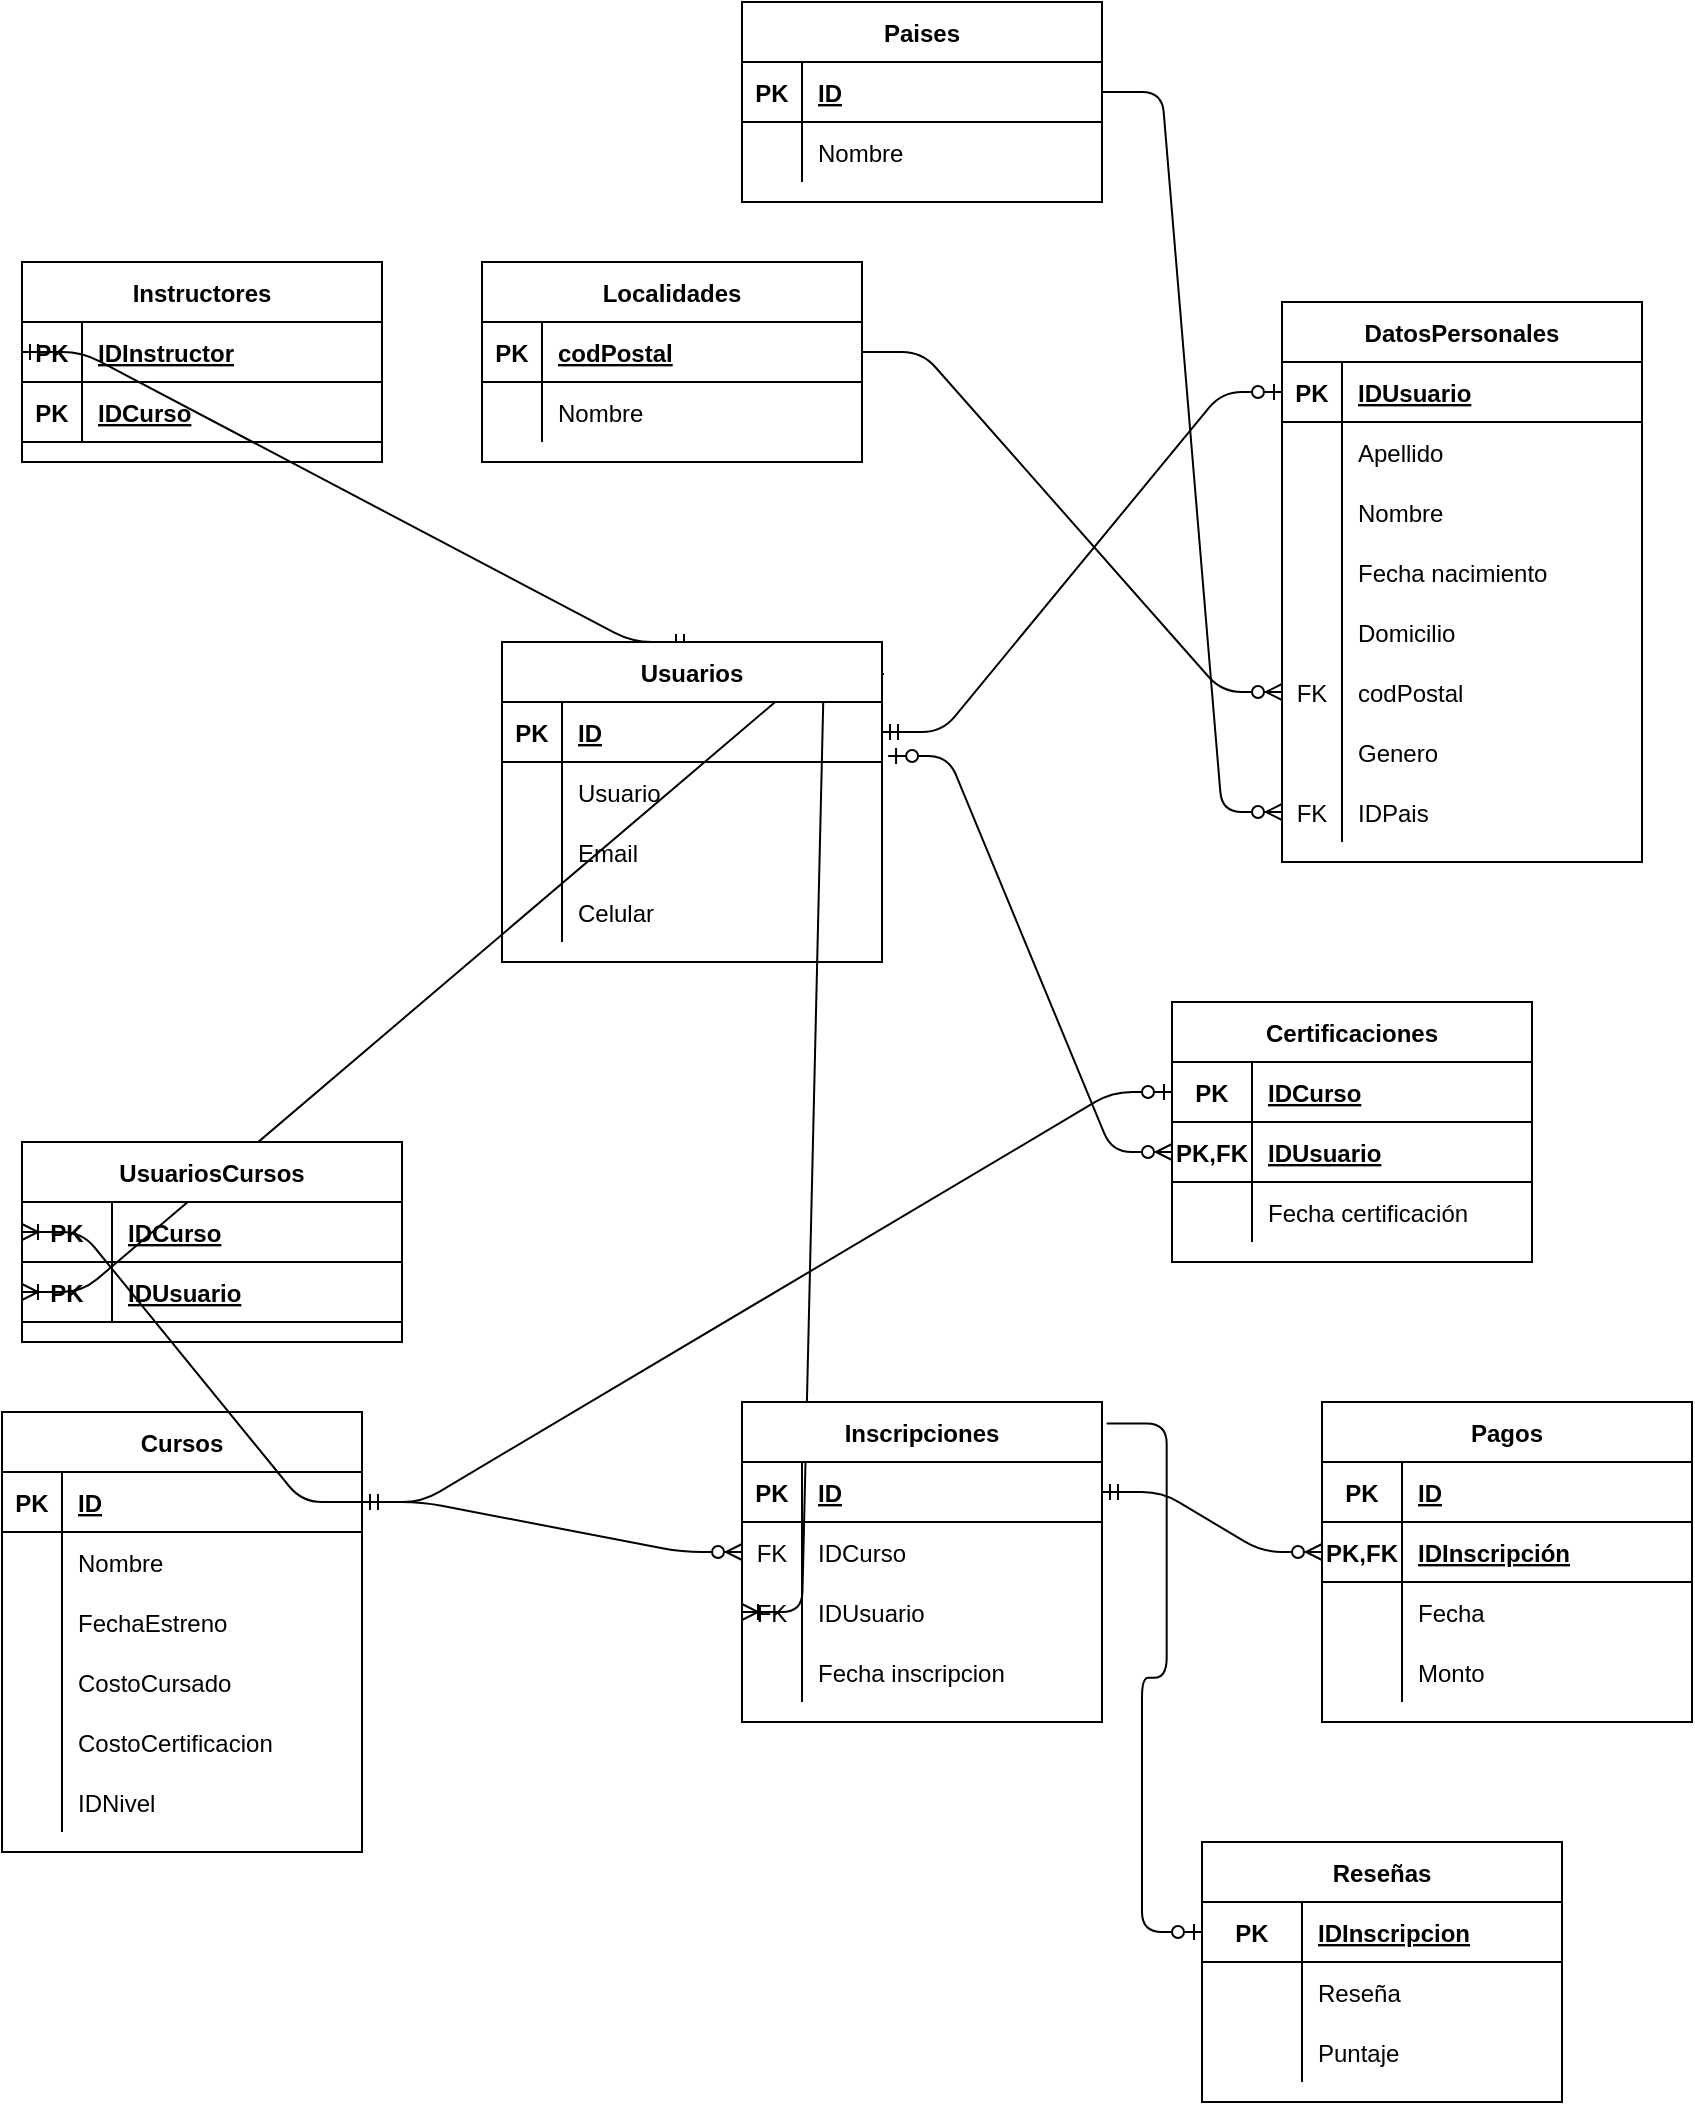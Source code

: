 <mxfile version="13.6.4" type="github">
  <diagram id="R2lEEEUBdFMjLlhIrx00" name="Page-1">
    <mxGraphModel dx="1651" dy="1513" grid="1" gridSize="10" guides="1" tooltips="1" connect="1" arrows="1" fold="1" page="1" pageScale="1" pageWidth="850" pageHeight="1100" math="0" shadow="0" extFonts="Permanent Marker^https://fonts.googleapis.com/css?family=Permanent+Marker">
      <root>
        <mxCell id="0" />
        <mxCell id="1" parent="0" />
        <mxCell id="ZibD2puZmEP8taTA1a4x-212" value="" style="edgeStyle=entityRelationEdgeStyle;fontSize=12;html=1;endArrow=ERzeroToOne;startArrow=ERmandOne;entryX=0;entryY=0.5;entryDx=0;entryDy=0;exitX=1;exitY=0.5;exitDx=0;exitDy=0;" parent="1" source="ZibD2puZmEP8taTA1a4x-2" target="ZibD2puZmEP8taTA1a4x-15" edge="1">
          <mxGeometry width="100" height="100" relative="1" as="geometry">
            <mxPoint x="260" y="140" as="sourcePoint" />
            <mxPoint x="360" y="40" as="targetPoint" />
          </mxGeometry>
        </mxCell>
        <mxCell id="ZibD2puZmEP8taTA1a4x-213" value="" style="edgeStyle=entityRelationEdgeStyle;fontSize=12;html=1;endArrow=ERoneToMany;startArrow=ERzeroToOne;entryX=0;entryY=0.5;entryDx=0;entryDy=0;exitX=1.005;exitY=0.1;exitDx=0;exitDy=0;exitPerimeter=0;" parent="1" source="ZibD2puZmEP8taTA1a4x-1" target="ZibD2puZmEP8taTA1a4x-157" edge="1">
          <mxGeometry width="100" height="100" relative="1" as="geometry">
            <mxPoint x="270" y="140" as="sourcePoint" />
            <mxPoint x="380" y="190" as="targetPoint" />
          </mxGeometry>
        </mxCell>
        <mxCell id="ZibD2puZmEP8taTA1a4x-214" value="" style="edgeStyle=entityRelationEdgeStyle;fontSize=12;html=1;endArrow=ERzeroToMany;startArrow=ERmandOne;entryX=0;entryY=0.5;entryDx=0;entryDy=0;exitX=1;exitY=0.5;exitDx=0;exitDy=0;" parent="1" source="ZibD2puZmEP8taTA1a4x-40" target="ZibD2puZmEP8taTA1a4x-53" edge="1">
          <mxGeometry width="100" height="100" relative="1" as="geometry">
            <mxPoint x="390" y="400" as="sourcePoint" />
            <mxPoint x="290" y="500" as="targetPoint" />
          </mxGeometry>
        </mxCell>
        <mxCell id="ZibD2puZmEP8taTA1a4x-276" value="" style="edgeStyle=entityRelationEdgeStyle;fontSize=12;html=1;endArrow=ERzeroToMany;startArrow=ERmandOne;exitX=1;exitY=0.5;exitDx=0;exitDy=0;entryX=0;entryY=0.5;entryDx=0;entryDy=0;" parent="1" source="ZibD2puZmEP8taTA1a4x-216" target="ZibD2puZmEP8taTA1a4x-154" edge="1">
          <mxGeometry width="100" height="100" relative="1" as="geometry">
            <mxPoint x="120" y="450" as="sourcePoint" />
            <mxPoint x="220" y="350" as="targetPoint" />
          </mxGeometry>
        </mxCell>
        <mxCell id="ZibD2puZmEP8taTA1a4x-313" value="" style="edgeStyle=entityRelationEdgeStyle;fontSize=12;html=1;endArrow=ERzeroToOne;endFill=1;exitX=1;exitY=0.5;exitDx=0;exitDy=0;entryX=0;entryY=0.5;entryDx=0;entryDy=0;" parent="1" source="ZibD2puZmEP8taTA1a4x-216" target="ZibD2puZmEP8taTA1a4x-120" edge="1">
          <mxGeometry width="100" height="100" relative="1" as="geometry">
            <mxPoint x="580" y="420" as="sourcePoint" />
            <mxPoint x="600" y="500" as="targetPoint" />
          </mxGeometry>
        </mxCell>
        <mxCell id="ZibD2puZmEP8taTA1a4x-314" value="" style="edgeStyle=entityRelationEdgeStyle;fontSize=12;html=1;endArrow=ERmandOne;startArrow=ERmandOne;entryX=0;entryY=0.5;entryDx=0;entryDy=0;exitX=0.5;exitY=0;exitDx=0;exitDy=0;" parent="1" source="ZibD2puZmEP8taTA1a4x-1" target="ZibD2puZmEP8taTA1a4x-113" edge="1">
          <mxGeometry width="100" height="100" relative="1" as="geometry">
            <mxPoint x="-100" y="40" as="sourcePoint" />
            <mxPoint y="-60" as="targetPoint" />
          </mxGeometry>
        </mxCell>
        <mxCell id="ZibD2puZmEP8taTA1a4x-321" value="" style="edgeStyle=entityRelationEdgeStyle;fontSize=12;html=1;endArrow=ERzeroToMany;startArrow=ERzeroToOne;exitX=1.016;exitY=0.9;exitDx=0;exitDy=0;exitPerimeter=0;entryX=0;entryY=0.5;entryDx=0;entryDy=0;" parent="1" source="ZibD2puZmEP8taTA1a4x-2" target="va7aULP8_egCCkeSRUMB-1" edge="1">
          <mxGeometry width="100" height="100" relative="1" as="geometry">
            <mxPoint x="460" y="420" as="sourcePoint" />
            <mxPoint x="610" y="440" as="targetPoint" />
          </mxGeometry>
        </mxCell>
        <mxCell id="ZibD2puZmEP8taTA1a4x-215" value="Cursos" style="shape=table;startSize=30;container=1;collapsible=1;childLayout=tableLayout;fixedRows=1;rowLines=0;fontStyle=1;align=center;resizeLast=1;" parent="1" vertex="1">
          <mxGeometry x="-160" y="235" width="180" height="220" as="geometry" />
        </mxCell>
        <mxCell id="ZibD2puZmEP8taTA1a4x-216" value="" style="shape=partialRectangle;collapsible=0;dropTarget=0;pointerEvents=0;fillColor=none;top=0;left=0;bottom=1;right=0;points=[[0,0.5],[1,0.5]];portConstraint=eastwest;" parent="ZibD2puZmEP8taTA1a4x-215" vertex="1">
          <mxGeometry y="30" width="180" height="30" as="geometry" />
        </mxCell>
        <mxCell id="ZibD2puZmEP8taTA1a4x-217" value="PK" style="shape=partialRectangle;connectable=0;fillColor=none;top=0;left=0;bottom=0;right=0;fontStyle=1;overflow=hidden;" parent="ZibD2puZmEP8taTA1a4x-216" vertex="1">
          <mxGeometry width="30" height="30" as="geometry" />
        </mxCell>
        <mxCell id="ZibD2puZmEP8taTA1a4x-218" value="ID" style="shape=partialRectangle;connectable=0;fillColor=none;top=0;left=0;bottom=0;right=0;align=left;spacingLeft=6;fontStyle=5;overflow=hidden;" parent="ZibD2puZmEP8taTA1a4x-216" vertex="1">
          <mxGeometry x="30" width="150" height="30" as="geometry" />
        </mxCell>
        <mxCell id="ZibD2puZmEP8taTA1a4x-219" value="" style="shape=partialRectangle;collapsible=0;dropTarget=0;pointerEvents=0;fillColor=none;top=0;left=0;bottom=0;right=0;points=[[0,0.5],[1,0.5]];portConstraint=eastwest;" parent="ZibD2puZmEP8taTA1a4x-215" vertex="1">
          <mxGeometry y="60" width="180" height="30" as="geometry" />
        </mxCell>
        <mxCell id="ZibD2puZmEP8taTA1a4x-220" value="" style="shape=partialRectangle;connectable=0;fillColor=none;top=0;left=0;bottom=0;right=0;editable=1;overflow=hidden;" parent="ZibD2puZmEP8taTA1a4x-219" vertex="1">
          <mxGeometry width="30" height="30" as="geometry" />
        </mxCell>
        <mxCell id="ZibD2puZmEP8taTA1a4x-221" value="Nombre" style="shape=partialRectangle;connectable=0;fillColor=none;top=0;left=0;bottom=0;right=0;align=left;spacingLeft=6;overflow=hidden;" parent="ZibD2puZmEP8taTA1a4x-219" vertex="1">
          <mxGeometry x="30" width="150" height="30" as="geometry" />
        </mxCell>
        <mxCell id="ZibD2puZmEP8taTA1a4x-222" value="" style="shape=partialRectangle;collapsible=0;dropTarget=0;pointerEvents=0;fillColor=none;top=0;left=0;bottom=0;right=0;points=[[0,0.5],[1,0.5]];portConstraint=eastwest;" parent="ZibD2puZmEP8taTA1a4x-215" vertex="1">
          <mxGeometry y="90" width="180" height="30" as="geometry" />
        </mxCell>
        <mxCell id="ZibD2puZmEP8taTA1a4x-223" value="" style="shape=partialRectangle;connectable=0;fillColor=none;top=0;left=0;bottom=0;right=0;editable=1;overflow=hidden;" parent="ZibD2puZmEP8taTA1a4x-222" vertex="1">
          <mxGeometry width="30" height="30" as="geometry" />
        </mxCell>
        <mxCell id="ZibD2puZmEP8taTA1a4x-224" value="FechaEstreno" style="shape=partialRectangle;connectable=0;fillColor=none;top=0;left=0;bottom=0;right=0;align=left;spacingLeft=6;overflow=hidden;" parent="ZibD2puZmEP8taTA1a4x-222" vertex="1">
          <mxGeometry x="30" width="150" height="30" as="geometry" />
        </mxCell>
        <mxCell id="ZibD2puZmEP8taTA1a4x-225" value="" style="shape=partialRectangle;collapsible=0;dropTarget=0;pointerEvents=0;fillColor=none;top=0;left=0;bottom=0;right=0;points=[[0,0.5],[1,0.5]];portConstraint=eastwest;" parent="ZibD2puZmEP8taTA1a4x-215" vertex="1">
          <mxGeometry y="120" width="180" height="30" as="geometry" />
        </mxCell>
        <mxCell id="ZibD2puZmEP8taTA1a4x-226" value="" style="shape=partialRectangle;connectable=0;fillColor=none;top=0;left=0;bottom=0;right=0;editable=1;overflow=hidden;" parent="ZibD2puZmEP8taTA1a4x-225" vertex="1">
          <mxGeometry width="30" height="30" as="geometry" />
        </mxCell>
        <mxCell id="ZibD2puZmEP8taTA1a4x-227" value="CostoCursado" style="shape=partialRectangle;connectable=0;fillColor=none;top=0;left=0;bottom=0;right=0;align=left;spacingLeft=6;overflow=hidden;" parent="ZibD2puZmEP8taTA1a4x-225" vertex="1">
          <mxGeometry x="30" width="150" height="30" as="geometry" />
        </mxCell>
        <mxCell id="ZibD2puZmEP8taTA1a4x-267" value="" style="shape=partialRectangle;collapsible=0;dropTarget=0;pointerEvents=0;fillColor=none;top=0;left=0;bottom=0;right=0;points=[[0,0.5],[1,0.5]];portConstraint=eastwest;" parent="ZibD2puZmEP8taTA1a4x-215" vertex="1">
          <mxGeometry y="150" width="180" height="30" as="geometry" />
        </mxCell>
        <mxCell id="ZibD2puZmEP8taTA1a4x-268" value="" style="shape=partialRectangle;connectable=0;fillColor=none;top=0;left=0;bottom=0;right=0;editable=1;overflow=hidden;" parent="ZibD2puZmEP8taTA1a4x-267" vertex="1">
          <mxGeometry width="30" height="30" as="geometry" />
        </mxCell>
        <mxCell id="ZibD2puZmEP8taTA1a4x-269" value="CostoCertificacion" style="shape=partialRectangle;connectable=0;fillColor=none;top=0;left=0;bottom=0;right=0;align=left;spacingLeft=6;overflow=hidden;" parent="ZibD2puZmEP8taTA1a4x-267" vertex="1">
          <mxGeometry x="30" width="150" height="30" as="geometry" />
        </mxCell>
        <mxCell id="ZibD2puZmEP8taTA1a4x-270" value="" style="shape=partialRectangle;collapsible=0;dropTarget=0;pointerEvents=0;fillColor=none;top=0;left=0;bottom=0;right=0;points=[[0,0.5],[1,0.5]];portConstraint=eastwest;" parent="ZibD2puZmEP8taTA1a4x-215" vertex="1">
          <mxGeometry y="180" width="180" height="30" as="geometry" />
        </mxCell>
        <mxCell id="ZibD2puZmEP8taTA1a4x-271" value="" style="shape=partialRectangle;connectable=0;fillColor=none;top=0;left=0;bottom=0;right=0;editable=1;overflow=hidden;" parent="ZibD2puZmEP8taTA1a4x-270" vertex="1">
          <mxGeometry width="30" height="30" as="geometry" />
        </mxCell>
        <mxCell id="ZibD2puZmEP8taTA1a4x-272" value="IDNivel" style="shape=partialRectangle;connectable=0;fillColor=none;top=0;left=0;bottom=0;right=0;align=left;spacingLeft=6;overflow=hidden;" parent="ZibD2puZmEP8taTA1a4x-270" vertex="1">
          <mxGeometry x="30" width="150" height="30" as="geometry" />
        </mxCell>
        <mxCell id="ZibD2puZmEP8taTA1a4x-306" value="" style="edgeStyle=entityRelationEdgeStyle;fontSize=12;html=1;endArrow=ERzeroToOne;endFill=1;entryX=0;entryY=0.5;entryDx=0;entryDy=0;exitX=1.013;exitY=0.067;exitDx=0;exitDy=0;exitPerimeter=0;" parent="1" source="ZibD2puZmEP8taTA1a4x-39" target="ZibD2puZmEP8taTA1a4x-166" edge="1">
          <mxGeometry width="100" height="100" relative="1" as="geometry">
            <mxPoint x="520" y="430" as="sourcePoint" />
            <mxPoint x="620" y="330" as="targetPoint" />
          </mxGeometry>
        </mxCell>
        <mxCell id="ZibD2puZmEP8taTA1a4x-309" value="" style="edgeStyle=entityRelationEdgeStyle;fontSize=12;html=1;endArrow=ERzeroToMany;endFill=1;entryX=0;entryY=0.5;entryDx=0;entryDy=0;exitX=1;exitY=0.5;exitDx=0;exitDy=0;" parent="1" source="ZibD2puZmEP8taTA1a4x-97" target="ZibD2puZmEP8taTA1a4x-151" edge="1">
          <mxGeometry width="100" height="100" relative="1" as="geometry">
            <mxPoint x="530" y="190" as="sourcePoint" />
            <mxPoint x="430" y="290" as="targetPoint" />
          </mxGeometry>
        </mxCell>
        <mxCell id="ZibD2puZmEP8taTA1a4x-311" value="" style="edgeStyle=entityRelationEdgeStyle;fontSize=12;html=1;endArrow=ERzeroToMany;endFill=1;entryX=0;entryY=0.5;entryDx=0;entryDy=0;exitX=1;exitY=0.5;exitDx=0;exitDy=0;" parent="1" source="ZibD2puZmEP8taTA1a4x-136" target="ZibD2puZmEP8taTA1a4x-148" edge="1">
          <mxGeometry width="100" height="100" relative="1" as="geometry">
            <mxPoint x="780" y="-150" as="sourcePoint" />
            <mxPoint x="540" y="185" as="targetPoint" />
          </mxGeometry>
        </mxCell>
        <mxCell id="va7aULP8_egCCkeSRUMB-6" value="" style="edgeStyle=entityRelationEdgeStyle;fontSize=12;html=1;endArrow=ERoneToMany;entryX=0;entryY=0.5;entryDx=0;entryDy=0;exitX=1;exitY=0.063;exitDx=0;exitDy=0;exitPerimeter=0;" edge="1" parent="1" source="ZibD2puZmEP8taTA1a4x-1" target="ZibD2puZmEP8taTA1a4x-205">
          <mxGeometry width="100" height="100" relative="1" as="geometry">
            <mxPoint x="140" y="240" as="sourcePoint" />
            <mxPoint x="140" y="220" as="targetPoint" />
          </mxGeometry>
        </mxCell>
        <mxCell id="ZibD2puZmEP8taTA1a4x-192" value="UsuariosCursos" style="shape=table;startSize=30;container=1;collapsible=1;childLayout=tableLayout;fixedRows=1;rowLines=0;fontStyle=1;align=center;resizeLast=1;" parent="1" vertex="1">
          <mxGeometry x="-150" y="100" width="190" height="100" as="geometry" />
        </mxCell>
        <mxCell id="ZibD2puZmEP8taTA1a4x-193" value="" style="shape=partialRectangle;collapsible=0;dropTarget=0;pointerEvents=0;fillColor=none;top=0;left=0;bottom=1;right=0;points=[[0,0.5],[1,0.5]];portConstraint=eastwest;" parent="ZibD2puZmEP8taTA1a4x-192" vertex="1">
          <mxGeometry y="30" width="190" height="30" as="geometry" />
        </mxCell>
        <mxCell id="ZibD2puZmEP8taTA1a4x-194" value="PK" style="shape=partialRectangle;connectable=0;fillColor=none;top=0;left=0;bottom=0;right=0;fontStyle=1;overflow=hidden;" parent="ZibD2puZmEP8taTA1a4x-193" vertex="1">
          <mxGeometry width="45" height="30" as="geometry" />
        </mxCell>
        <mxCell id="ZibD2puZmEP8taTA1a4x-195" value="IDCurso" style="shape=partialRectangle;connectable=0;fillColor=none;top=0;left=0;bottom=0;right=0;align=left;spacingLeft=6;fontStyle=5;overflow=hidden;" parent="ZibD2puZmEP8taTA1a4x-193" vertex="1">
          <mxGeometry x="45" width="145" height="30" as="geometry" />
        </mxCell>
        <mxCell id="ZibD2puZmEP8taTA1a4x-205" value="" style="shape=partialRectangle;collapsible=0;dropTarget=0;pointerEvents=0;fillColor=none;top=0;left=0;bottom=1;right=0;points=[[0,0.5],[1,0.5]];portConstraint=eastwest;" parent="ZibD2puZmEP8taTA1a4x-192" vertex="1">
          <mxGeometry y="60" width="190" height="30" as="geometry" />
        </mxCell>
        <mxCell id="ZibD2puZmEP8taTA1a4x-206" value="PK" style="shape=partialRectangle;connectable=0;fillColor=none;top=0;left=0;bottom=0;right=0;fontStyle=1;overflow=hidden;" parent="ZibD2puZmEP8taTA1a4x-205" vertex="1">
          <mxGeometry width="45" height="30" as="geometry" />
        </mxCell>
        <mxCell id="ZibD2puZmEP8taTA1a4x-207" value="IDUsuario" style="shape=partialRectangle;connectable=0;fillColor=none;top=0;left=0;bottom=0;right=0;align=left;spacingLeft=6;fontStyle=5;overflow=hidden;" parent="ZibD2puZmEP8taTA1a4x-205" vertex="1">
          <mxGeometry x="45" width="145" height="30" as="geometry" />
        </mxCell>
        <mxCell id="ZibD2puZmEP8taTA1a4x-1" value="Usuarios" style="shape=table;startSize=30;container=1;collapsible=1;childLayout=tableLayout;fixedRows=1;rowLines=0;fontStyle=1;align=center;resizeLast=1;" parent="1" vertex="1">
          <mxGeometry x="90" y="-150" width="190" height="160" as="geometry" />
        </mxCell>
        <mxCell id="ZibD2puZmEP8taTA1a4x-2" value="" style="shape=partialRectangle;collapsible=0;dropTarget=0;pointerEvents=0;fillColor=none;top=0;left=0;bottom=1;right=0;points=[[0,0.5],[1,0.5]];portConstraint=eastwest;" parent="ZibD2puZmEP8taTA1a4x-1" vertex="1">
          <mxGeometry y="30" width="190" height="30" as="geometry" />
        </mxCell>
        <mxCell id="ZibD2puZmEP8taTA1a4x-3" value="PK" style="shape=partialRectangle;connectable=0;fillColor=none;top=0;left=0;bottom=0;right=0;fontStyle=1;overflow=hidden;" parent="ZibD2puZmEP8taTA1a4x-2" vertex="1">
          <mxGeometry width="30" height="30" as="geometry" />
        </mxCell>
        <mxCell id="ZibD2puZmEP8taTA1a4x-4" value="ID" style="shape=partialRectangle;connectable=0;fillColor=none;top=0;left=0;bottom=0;right=0;align=left;spacingLeft=6;fontStyle=5;overflow=hidden;" parent="ZibD2puZmEP8taTA1a4x-2" vertex="1">
          <mxGeometry x="30" width="160" height="30" as="geometry" />
        </mxCell>
        <mxCell id="ZibD2puZmEP8taTA1a4x-27" value="" style="shape=partialRectangle;collapsible=0;dropTarget=0;pointerEvents=0;fillColor=none;top=0;left=0;bottom=0;right=0;points=[[0,0.5],[1,0.5]];portConstraint=eastwest;" parent="ZibD2puZmEP8taTA1a4x-1" vertex="1">
          <mxGeometry y="60" width="190" height="30" as="geometry" />
        </mxCell>
        <mxCell id="ZibD2puZmEP8taTA1a4x-28" value="" style="shape=partialRectangle;connectable=0;fillColor=none;top=0;left=0;bottom=0;right=0;editable=1;overflow=hidden;" parent="ZibD2puZmEP8taTA1a4x-27" vertex="1">
          <mxGeometry width="30" height="30" as="geometry" />
        </mxCell>
        <mxCell id="ZibD2puZmEP8taTA1a4x-29" value="Usuario" style="shape=partialRectangle;connectable=0;fillColor=none;top=0;left=0;bottom=0;right=0;align=left;spacingLeft=6;overflow=hidden;" parent="ZibD2puZmEP8taTA1a4x-27" vertex="1">
          <mxGeometry x="30" width="160" height="30" as="geometry" />
        </mxCell>
        <mxCell id="ZibD2puZmEP8taTA1a4x-30" value="" style="shape=partialRectangle;collapsible=0;dropTarget=0;pointerEvents=0;fillColor=none;top=0;left=0;bottom=0;right=0;points=[[0,0.5],[1,0.5]];portConstraint=eastwest;" parent="ZibD2puZmEP8taTA1a4x-1" vertex="1">
          <mxGeometry y="90" width="190" height="30" as="geometry" />
        </mxCell>
        <mxCell id="ZibD2puZmEP8taTA1a4x-31" value="" style="shape=partialRectangle;connectable=0;fillColor=none;top=0;left=0;bottom=0;right=0;editable=1;overflow=hidden;" parent="ZibD2puZmEP8taTA1a4x-30" vertex="1">
          <mxGeometry width="30" height="30" as="geometry" />
        </mxCell>
        <mxCell id="ZibD2puZmEP8taTA1a4x-32" value="Email" style="shape=partialRectangle;connectable=0;fillColor=none;top=0;left=0;bottom=0;right=0;align=left;spacingLeft=6;overflow=hidden;" parent="ZibD2puZmEP8taTA1a4x-30" vertex="1">
          <mxGeometry x="30" width="160" height="30" as="geometry" />
        </mxCell>
        <mxCell id="ZibD2puZmEP8taTA1a4x-36" value="" style="shape=partialRectangle;collapsible=0;dropTarget=0;pointerEvents=0;fillColor=none;top=0;left=0;bottom=0;right=0;points=[[0,0.5],[1,0.5]];portConstraint=eastwest;" parent="ZibD2puZmEP8taTA1a4x-1" vertex="1">
          <mxGeometry y="120" width="190" height="30" as="geometry" />
        </mxCell>
        <mxCell id="ZibD2puZmEP8taTA1a4x-37" value="" style="shape=partialRectangle;connectable=0;fillColor=none;top=0;left=0;bottom=0;right=0;editable=1;overflow=hidden;" parent="ZibD2puZmEP8taTA1a4x-36" vertex="1">
          <mxGeometry width="30" height="30" as="geometry" />
        </mxCell>
        <mxCell id="ZibD2puZmEP8taTA1a4x-38" value="Celular" style="shape=partialRectangle;connectable=0;fillColor=none;top=0;left=0;bottom=0;right=0;align=left;spacingLeft=6;overflow=hidden;" parent="ZibD2puZmEP8taTA1a4x-36" vertex="1">
          <mxGeometry x="30" width="160" height="30" as="geometry" />
        </mxCell>
        <mxCell id="ZibD2puZmEP8taTA1a4x-96" value="Paises" style="shape=table;startSize=30;container=1;collapsible=1;childLayout=tableLayout;fixedRows=1;rowLines=0;fontStyle=1;align=center;resizeLast=1;" parent="1" vertex="1">
          <mxGeometry x="210" y="-470" width="180" height="100" as="geometry" />
        </mxCell>
        <mxCell id="ZibD2puZmEP8taTA1a4x-97" value="" style="shape=partialRectangle;collapsible=0;dropTarget=0;pointerEvents=0;fillColor=none;top=0;left=0;bottom=1;right=0;points=[[0,0.5],[1,0.5]];portConstraint=eastwest;" parent="ZibD2puZmEP8taTA1a4x-96" vertex="1">
          <mxGeometry y="30" width="180" height="30" as="geometry" />
        </mxCell>
        <mxCell id="ZibD2puZmEP8taTA1a4x-98" value="PK" style="shape=partialRectangle;connectable=0;fillColor=none;top=0;left=0;bottom=0;right=0;fontStyle=1;overflow=hidden;" parent="ZibD2puZmEP8taTA1a4x-97" vertex="1">
          <mxGeometry width="30" height="30" as="geometry" />
        </mxCell>
        <mxCell id="ZibD2puZmEP8taTA1a4x-99" value="ID" style="shape=partialRectangle;connectable=0;fillColor=none;top=0;left=0;bottom=0;right=0;align=left;spacingLeft=6;fontStyle=5;overflow=hidden;" parent="ZibD2puZmEP8taTA1a4x-97" vertex="1">
          <mxGeometry x="30" width="150" height="30" as="geometry" />
        </mxCell>
        <mxCell id="ZibD2puZmEP8taTA1a4x-100" value="" style="shape=partialRectangle;collapsible=0;dropTarget=0;pointerEvents=0;fillColor=none;top=0;left=0;bottom=0;right=0;points=[[0,0.5],[1,0.5]];portConstraint=eastwest;" parent="ZibD2puZmEP8taTA1a4x-96" vertex="1">
          <mxGeometry y="60" width="180" height="30" as="geometry" />
        </mxCell>
        <mxCell id="ZibD2puZmEP8taTA1a4x-101" value="" style="shape=partialRectangle;connectable=0;fillColor=none;top=0;left=0;bottom=0;right=0;editable=1;overflow=hidden;" parent="ZibD2puZmEP8taTA1a4x-100" vertex="1">
          <mxGeometry width="30" height="30" as="geometry" />
        </mxCell>
        <mxCell id="ZibD2puZmEP8taTA1a4x-102" value="Nombre" style="shape=partialRectangle;connectable=0;fillColor=none;top=0;left=0;bottom=0;right=0;align=left;spacingLeft=6;overflow=hidden;" parent="ZibD2puZmEP8taTA1a4x-100" vertex="1">
          <mxGeometry x="30" width="150" height="30" as="geometry" />
        </mxCell>
        <mxCell id="ZibD2puZmEP8taTA1a4x-135" value="Localidades" style="shape=table;startSize=30;container=1;collapsible=1;childLayout=tableLayout;fixedRows=1;rowLines=0;fontStyle=1;align=center;resizeLast=1;" parent="1" vertex="1">
          <mxGeometry x="80" y="-340" width="190" height="100" as="geometry" />
        </mxCell>
        <mxCell id="ZibD2puZmEP8taTA1a4x-136" value="" style="shape=partialRectangle;collapsible=0;dropTarget=0;pointerEvents=0;fillColor=none;top=0;left=0;bottom=1;right=0;points=[[0,0.5],[1,0.5]];portConstraint=eastwest;" parent="ZibD2puZmEP8taTA1a4x-135" vertex="1">
          <mxGeometry y="30" width="190" height="30" as="geometry" />
        </mxCell>
        <mxCell id="ZibD2puZmEP8taTA1a4x-137" value="PK" style="shape=partialRectangle;connectable=0;fillColor=none;top=0;left=0;bottom=0;right=0;fontStyle=1;overflow=hidden;" parent="ZibD2puZmEP8taTA1a4x-136" vertex="1">
          <mxGeometry width="30" height="30" as="geometry" />
        </mxCell>
        <mxCell id="ZibD2puZmEP8taTA1a4x-138" value="codPostal" style="shape=partialRectangle;connectable=0;fillColor=none;top=0;left=0;bottom=0;right=0;align=left;spacingLeft=6;fontStyle=5;overflow=hidden;" parent="ZibD2puZmEP8taTA1a4x-136" vertex="1">
          <mxGeometry x="30" width="160" height="30" as="geometry" />
        </mxCell>
        <mxCell id="ZibD2puZmEP8taTA1a4x-139" value="" style="shape=partialRectangle;collapsible=0;dropTarget=0;pointerEvents=0;fillColor=none;top=0;left=0;bottom=0;right=0;points=[[0,0.5],[1,0.5]];portConstraint=eastwest;" parent="ZibD2puZmEP8taTA1a4x-135" vertex="1">
          <mxGeometry y="60" width="190" height="30" as="geometry" />
        </mxCell>
        <mxCell id="ZibD2puZmEP8taTA1a4x-140" value="" style="shape=partialRectangle;connectable=0;fillColor=none;top=0;left=0;bottom=0;right=0;editable=1;overflow=hidden;" parent="ZibD2puZmEP8taTA1a4x-139" vertex="1">
          <mxGeometry width="30" height="30" as="geometry" />
        </mxCell>
        <mxCell id="ZibD2puZmEP8taTA1a4x-141" value="Nombre" style="shape=partialRectangle;connectable=0;fillColor=none;top=0;left=0;bottom=0;right=0;align=left;spacingLeft=6;overflow=hidden;" parent="ZibD2puZmEP8taTA1a4x-139" vertex="1">
          <mxGeometry x="30" width="160" height="30" as="geometry" />
        </mxCell>
        <mxCell id="ZibD2puZmEP8taTA1a4x-112" value="Instructores" style="shape=table;startSize=30;container=1;collapsible=1;childLayout=tableLayout;fixedRows=1;rowLines=0;fontStyle=1;align=center;resizeLast=1;" parent="1" vertex="1">
          <mxGeometry x="-150" y="-340" width="180" height="100" as="geometry" />
        </mxCell>
        <mxCell id="ZibD2puZmEP8taTA1a4x-113" value="" style="shape=partialRectangle;collapsible=0;dropTarget=0;pointerEvents=0;fillColor=none;top=0;left=0;bottom=1;right=0;points=[[0,0.5],[1,0.5]];portConstraint=eastwest;" parent="ZibD2puZmEP8taTA1a4x-112" vertex="1">
          <mxGeometry y="30" width="180" height="30" as="geometry" />
        </mxCell>
        <mxCell id="ZibD2puZmEP8taTA1a4x-114" value="PK" style="shape=partialRectangle;connectable=0;fillColor=none;top=0;left=0;bottom=0;right=0;fontStyle=1;overflow=hidden;" parent="ZibD2puZmEP8taTA1a4x-113" vertex="1">
          <mxGeometry width="30" height="30" as="geometry" />
        </mxCell>
        <mxCell id="ZibD2puZmEP8taTA1a4x-115" value="IDInstructor" style="shape=partialRectangle;connectable=0;fillColor=none;top=0;left=0;bottom=0;right=0;align=left;spacingLeft=6;fontStyle=5;overflow=hidden;" parent="ZibD2puZmEP8taTA1a4x-113" vertex="1">
          <mxGeometry x="30" width="150" height="30" as="geometry" />
        </mxCell>
        <mxCell id="JgPebaSKLhVSkq5qfnU5-1" value="" style="shape=partialRectangle;collapsible=0;dropTarget=0;pointerEvents=0;fillColor=none;top=0;left=0;bottom=1;right=0;points=[[0,0.5],[1,0.5]];portConstraint=eastwest;fontColor=#000000;" parent="ZibD2puZmEP8taTA1a4x-112" vertex="1">
          <mxGeometry y="60" width="180" height="30" as="geometry" />
        </mxCell>
        <mxCell id="JgPebaSKLhVSkq5qfnU5-2" value="PK" style="shape=partialRectangle;connectable=0;fillColor=none;top=0;left=0;bottom=0;right=0;fontStyle=1;overflow=hidden;" parent="JgPebaSKLhVSkq5qfnU5-1" vertex="1">
          <mxGeometry width="30" height="30" as="geometry" />
        </mxCell>
        <mxCell id="JgPebaSKLhVSkq5qfnU5-3" value="IDCurso" style="shape=partialRectangle;connectable=0;fillColor=none;top=0;left=0;bottom=0;right=0;align=left;spacingLeft=6;fontStyle=5;overflow=hidden;" parent="JgPebaSKLhVSkq5qfnU5-1" vertex="1">
          <mxGeometry x="30" width="150" height="30" as="geometry" />
        </mxCell>
        <mxCell id="va7aULP8_egCCkeSRUMB-7" value="" style="edgeStyle=entityRelationEdgeStyle;fontSize=12;html=1;endArrow=ERoneToMany;exitX=1;exitY=0.5;exitDx=0;exitDy=0;entryX=0;entryY=0.5;entryDx=0;entryDy=0;" edge="1" parent="1" source="ZibD2puZmEP8taTA1a4x-216" target="ZibD2puZmEP8taTA1a4x-193">
          <mxGeometry width="100" height="100" relative="1" as="geometry">
            <mxPoint x="-20" y="320" as="sourcePoint" />
            <mxPoint x="80" y="220" as="targetPoint" />
          </mxGeometry>
        </mxCell>
        <mxCell id="ZibD2puZmEP8taTA1a4x-14" value="DatosPersonales" style="shape=table;startSize=30;container=1;collapsible=1;childLayout=tableLayout;fixedRows=1;rowLines=0;fontStyle=1;align=center;resizeLast=1;" parent="1" vertex="1">
          <mxGeometry x="480" y="-320" width="180" height="280" as="geometry" />
        </mxCell>
        <mxCell id="ZibD2puZmEP8taTA1a4x-15" value="" style="shape=partialRectangle;collapsible=0;dropTarget=0;pointerEvents=0;fillColor=none;top=0;left=0;bottom=1;right=0;points=[[0,0.5],[1,0.5]];portConstraint=eastwest;" parent="ZibD2puZmEP8taTA1a4x-14" vertex="1">
          <mxGeometry y="30" width="180" height="30" as="geometry" />
        </mxCell>
        <mxCell id="ZibD2puZmEP8taTA1a4x-16" value="PK" style="shape=partialRectangle;connectable=0;fillColor=none;top=0;left=0;bottom=0;right=0;fontStyle=1;overflow=hidden;" parent="ZibD2puZmEP8taTA1a4x-15" vertex="1">
          <mxGeometry width="30" height="30" as="geometry" />
        </mxCell>
        <mxCell id="ZibD2puZmEP8taTA1a4x-17" value="IDUsuario" style="shape=partialRectangle;connectable=0;fillColor=none;top=0;left=0;bottom=0;right=0;align=left;spacingLeft=6;fontStyle=5;overflow=hidden;" parent="ZibD2puZmEP8taTA1a4x-15" vertex="1">
          <mxGeometry x="30" width="150" height="30" as="geometry" />
        </mxCell>
        <mxCell id="ZibD2puZmEP8taTA1a4x-5" value="" style="shape=partialRectangle;collapsible=0;dropTarget=0;pointerEvents=0;fillColor=none;top=0;left=0;bottom=0;right=0;points=[[0,0.5],[1,0.5]];portConstraint=eastwest;" parent="ZibD2puZmEP8taTA1a4x-14" vertex="1">
          <mxGeometry y="60" width="180" height="30" as="geometry" />
        </mxCell>
        <mxCell id="ZibD2puZmEP8taTA1a4x-6" value="" style="shape=partialRectangle;connectable=0;fillColor=none;top=0;left=0;bottom=0;right=0;editable=1;overflow=hidden;" parent="ZibD2puZmEP8taTA1a4x-5" vertex="1">
          <mxGeometry width="30" height="30" as="geometry" />
        </mxCell>
        <mxCell id="ZibD2puZmEP8taTA1a4x-7" value="Apellido" style="shape=partialRectangle;connectable=0;fillColor=none;top=0;left=0;bottom=0;right=0;align=left;spacingLeft=6;overflow=hidden;" parent="ZibD2puZmEP8taTA1a4x-5" vertex="1">
          <mxGeometry x="30" width="150" height="30" as="geometry" />
        </mxCell>
        <mxCell id="ZibD2puZmEP8taTA1a4x-8" value="" style="shape=partialRectangle;collapsible=0;dropTarget=0;pointerEvents=0;fillColor=none;top=0;left=0;bottom=0;right=0;points=[[0,0.5],[1,0.5]];portConstraint=eastwest;" parent="ZibD2puZmEP8taTA1a4x-14" vertex="1">
          <mxGeometry y="90" width="180" height="30" as="geometry" />
        </mxCell>
        <mxCell id="ZibD2puZmEP8taTA1a4x-9" value="" style="shape=partialRectangle;connectable=0;fillColor=none;top=0;left=0;bottom=0;right=0;editable=1;overflow=hidden;" parent="ZibD2puZmEP8taTA1a4x-8" vertex="1">
          <mxGeometry width="30" height="30" as="geometry" />
        </mxCell>
        <mxCell id="ZibD2puZmEP8taTA1a4x-10" value="Nombre" style="shape=partialRectangle;connectable=0;fillColor=none;top=0;left=0;bottom=0;right=0;align=left;spacingLeft=6;overflow=hidden;" parent="ZibD2puZmEP8taTA1a4x-8" vertex="1">
          <mxGeometry x="30" width="150" height="30" as="geometry" />
        </mxCell>
        <mxCell id="ZibD2puZmEP8taTA1a4x-11" value="" style="shape=partialRectangle;collapsible=0;dropTarget=0;pointerEvents=0;fillColor=none;top=0;left=0;bottom=0;right=0;points=[[0,0.5],[1,0.5]];portConstraint=eastwest;" parent="ZibD2puZmEP8taTA1a4x-14" vertex="1">
          <mxGeometry y="120" width="180" height="30" as="geometry" />
        </mxCell>
        <mxCell id="ZibD2puZmEP8taTA1a4x-12" value="" style="shape=partialRectangle;connectable=0;fillColor=none;top=0;left=0;bottom=0;right=0;editable=1;overflow=hidden;" parent="ZibD2puZmEP8taTA1a4x-11" vertex="1">
          <mxGeometry width="30" height="30" as="geometry" />
        </mxCell>
        <mxCell id="ZibD2puZmEP8taTA1a4x-13" value="Fecha nacimiento" style="shape=partialRectangle;connectable=0;fillColor=none;top=0;left=0;bottom=0;right=0;align=left;spacingLeft=6;overflow=hidden;" parent="ZibD2puZmEP8taTA1a4x-11" vertex="1">
          <mxGeometry x="30" width="150" height="30" as="geometry" />
        </mxCell>
        <mxCell id="ZibD2puZmEP8taTA1a4x-18" value="" style="shape=partialRectangle;collapsible=0;dropTarget=0;pointerEvents=0;fillColor=none;top=0;left=0;bottom=0;right=0;points=[[0,0.5],[1,0.5]];portConstraint=eastwest;" parent="ZibD2puZmEP8taTA1a4x-14" vertex="1">
          <mxGeometry y="150" width="180" height="30" as="geometry" />
        </mxCell>
        <mxCell id="ZibD2puZmEP8taTA1a4x-19" value="" style="shape=partialRectangle;connectable=0;fillColor=none;top=0;left=0;bottom=0;right=0;editable=1;overflow=hidden;" parent="ZibD2puZmEP8taTA1a4x-18" vertex="1">
          <mxGeometry width="30" height="30" as="geometry" />
        </mxCell>
        <mxCell id="ZibD2puZmEP8taTA1a4x-20" value="Domicilio" style="shape=partialRectangle;connectable=0;fillColor=none;top=0;left=0;bottom=0;right=0;align=left;spacingLeft=6;overflow=hidden;" parent="ZibD2puZmEP8taTA1a4x-18" vertex="1">
          <mxGeometry x="30" width="150" height="30" as="geometry" />
        </mxCell>
        <mxCell id="ZibD2puZmEP8taTA1a4x-148" value="" style="shape=partialRectangle;collapsible=0;dropTarget=0;pointerEvents=0;fillColor=none;top=0;left=0;bottom=0;right=0;points=[[0,0.5],[1,0.5]];portConstraint=eastwest;" parent="ZibD2puZmEP8taTA1a4x-14" vertex="1">
          <mxGeometry y="180" width="180" height="30" as="geometry" />
        </mxCell>
        <mxCell id="ZibD2puZmEP8taTA1a4x-149" value="FK" style="shape=partialRectangle;connectable=0;fillColor=none;top=0;left=0;bottom=0;right=0;fontStyle=0;overflow=hidden;" parent="ZibD2puZmEP8taTA1a4x-148" vertex="1">
          <mxGeometry width="30" height="30" as="geometry" />
        </mxCell>
        <mxCell id="ZibD2puZmEP8taTA1a4x-150" value="codPostal" style="shape=partialRectangle;connectable=0;fillColor=none;top=0;left=0;bottom=0;right=0;align=left;spacingLeft=6;fontStyle=0;overflow=hidden;" parent="ZibD2puZmEP8taTA1a4x-148" vertex="1">
          <mxGeometry x="30" width="150" height="30" as="geometry" />
        </mxCell>
        <mxCell id="ZibD2puZmEP8taTA1a4x-33" value="" style="shape=partialRectangle;collapsible=0;dropTarget=0;pointerEvents=0;fillColor=none;top=0;left=0;bottom=0;right=0;points=[[0,0.5],[1,0.5]];portConstraint=eastwest;" parent="ZibD2puZmEP8taTA1a4x-14" vertex="1">
          <mxGeometry y="210" width="180" height="30" as="geometry" />
        </mxCell>
        <mxCell id="ZibD2puZmEP8taTA1a4x-34" value="" style="shape=partialRectangle;connectable=0;fillColor=none;top=0;left=0;bottom=0;right=0;editable=1;overflow=hidden;" parent="ZibD2puZmEP8taTA1a4x-33" vertex="1">
          <mxGeometry width="30" height="30" as="geometry" />
        </mxCell>
        <mxCell id="ZibD2puZmEP8taTA1a4x-35" value="Genero" style="shape=partialRectangle;connectable=0;fillColor=none;top=0;left=0;bottom=0;right=0;align=left;spacingLeft=6;overflow=hidden;" parent="ZibD2puZmEP8taTA1a4x-33" vertex="1">
          <mxGeometry x="30" width="150" height="30" as="geometry" />
        </mxCell>
        <mxCell id="ZibD2puZmEP8taTA1a4x-151" value="" style="shape=partialRectangle;collapsible=0;dropTarget=0;pointerEvents=0;fillColor=none;top=0;left=0;bottom=0;right=0;points=[[0,0.5],[1,0.5]];portConstraint=eastwest;" parent="ZibD2puZmEP8taTA1a4x-14" vertex="1">
          <mxGeometry y="240" width="180" height="30" as="geometry" />
        </mxCell>
        <mxCell id="ZibD2puZmEP8taTA1a4x-152" value="FK" style="shape=partialRectangle;connectable=0;fillColor=none;top=0;left=0;bottom=0;right=0;fontStyle=0;overflow=hidden;" parent="ZibD2puZmEP8taTA1a4x-151" vertex="1">
          <mxGeometry width="30" height="30" as="geometry" />
        </mxCell>
        <mxCell id="ZibD2puZmEP8taTA1a4x-153" value="IDPais" style="shape=partialRectangle;connectable=0;fillColor=none;top=0;left=0;bottom=0;right=0;align=left;spacingLeft=6;fontStyle=0;overflow=hidden;" parent="ZibD2puZmEP8taTA1a4x-151" vertex="1">
          <mxGeometry x="30" width="150" height="30" as="geometry" />
        </mxCell>
        <mxCell id="ZibD2puZmEP8taTA1a4x-119" value="Certificaciones" style="shape=table;startSize=30;container=1;collapsible=1;childLayout=tableLayout;fixedRows=1;rowLines=0;fontStyle=1;align=center;resizeLast=1;" parent="1" vertex="1">
          <mxGeometry x="425" y="30" width="180" height="130" as="geometry" />
        </mxCell>
        <mxCell id="ZibD2puZmEP8taTA1a4x-120" value="" style="shape=partialRectangle;collapsible=0;dropTarget=0;pointerEvents=0;fillColor=none;top=0;left=0;bottom=1;right=0;points=[[0,0.5],[1,0.5]];portConstraint=eastwest;" parent="ZibD2puZmEP8taTA1a4x-119" vertex="1">
          <mxGeometry y="30" width="180" height="30" as="geometry" />
        </mxCell>
        <mxCell id="ZibD2puZmEP8taTA1a4x-121" value="PK" style="shape=partialRectangle;connectable=0;fillColor=none;top=0;left=0;bottom=0;right=0;fontStyle=1;overflow=hidden;" parent="ZibD2puZmEP8taTA1a4x-120" vertex="1">
          <mxGeometry width="40" height="30" as="geometry" />
        </mxCell>
        <mxCell id="ZibD2puZmEP8taTA1a4x-122" value="IDCurso" style="shape=partialRectangle;connectable=0;fillColor=none;top=0;left=0;bottom=0;right=0;align=left;spacingLeft=6;fontStyle=5;overflow=hidden;" parent="ZibD2puZmEP8taTA1a4x-120" vertex="1">
          <mxGeometry x="40" width="140" height="30" as="geometry" />
        </mxCell>
        <mxCell id="va7aULP8_egCCkeSRUMB-1" value="" style="shape=partialRectangle;collapsible=0;dropTarget=0;pointerEvents=0;fillColor=none;top=0;left=0;bottom=1;right=0;points=[[0,0.5],[1,0.5]];portConstraint=eastwest;" vertex="1" parent="ZibD2puZmEP8taTA1a4x-119">
          <mxGeometry y="60" width="180" height="30" as="geometry" />
        </mxCell>
        <mxCell id="va7aULP8_egCCkeSRUMB-2" value="PK,FK" style="shape=partialRectangle;connectable=0;fillColor=none;top=0;left=0;bottom=0;right=0;fontStyle=1;overflow=hidden;" vertex="1" parent="va7aULP8_egCCkeSRUMB-1">
          <mxGeometry width="40" height="30" as="geometry" />
        </mxCell>
        <mxCell id="va7aULP8_egCCkeSRUMB-3" value="IDUsuario" style="shape=partialRectangle;connectable=0;fillColor=none;top=0;left=0;bottom=0;right=0;align=left;spacingLeft=6;fontStyle=5;overflow=hidden;" vertex="1" parent="va7aULP8_egCCkeSRUMB-1">
          <mxGeometry x="40" width="140" height="30" as="geometry" />
        </mxCell>
        <mxCell id="ZibD2puZmEP8taTA1a4x-126" value="" style="shape=partialRectangle;collapsible=0;dropTarget=0;pointerEvents=0;fillColor=none;top=0;left=0;bottom=0;right=0;points=[[0,0.5],[1,0.5]];portConstraint=eastwest;" parent="ZibD2puZmEP8taTA1a4x-119" vertex="1">
          <mxGeometry y="90" width="180" height="30" as="geometry" />
        </mxCell>
        <mxCell id="ZibD2puZmEP8taTA1a4x-127" value="" style="shape=partialRectangle;connectable=0;fillColor=none;top=0;left=0;bottom=0;right=0;editable=1;overflow=hidden;" parent="ZibD2puZmEP8taTA1a4x-126" vertex="1">
          <mxGeometry width="40" height="30" as="geometry" />
        </mxCell>
        <mxCell id="ZibD2puZmEP8taTA1a4x-128" value="Fecha certificación" style="shape=partialRectangle;connectable=0;fillColor=none;top=0;left=0;bottom=0;right=0;align=left;spacingLeft=6;overflow=hidden;" parent="ZibD2puZmEP8taTA1a4x-126" vertex="1">
          <mxGeometry x="40" width="140" height="30" as="geometry" />
        </mxCell>
        <mxCell id="ZibD2puZmEP8taTA1a4x-52" value="Pagos" style="shape=table;startSize=30;container=1;collapsible=1;childLayout=tableLayout;fixedRows=1;rowLines=0;fontStyle=1;align=center;resizeLast=1;" parent="1" vertex="1">
          <mxGeometry x="500" y="230" width="185" height="160" as="geometry" />
        </mxCell>
        <mxCell id="ZibD2puZmEP8taTA1a4x-163" value="" style="shape=partialRectangle;collapsible=0;dropTarget=0;pointerEvents=0;fillColor=none;top=0;left=0;bottom=1;right=0;points=[[0,0.5],[1,0.5]];portConstraint=eastwest;" parent="ZibD2puZmEP8taTA1a4x-52" vertex="1">
          <mxGeometry y="30" width="185" height="30" as="geometry" />
        </mxCell>
        <mxCell id="ZibD2puZmEP8taTA1a4x-164" value="PK" style="shape=partialRectangle;connectable=0;fillColor=none;top=0;left=0;bottom=0;right=0;fontStyle=1;overflow=hidden;" parent="ZibD2puZmEP8taTA1a4x-163" vertex="1">
          <mxGeometry width="40" height="30" as="geometry" />
        </mxCell>
        <mxCell id="ZibD2puZmEP8taTA1a4x-165" value="ID" style="shape=partialRectangle;connectable=0;fillColor=none;top=0;left=0;bottom=0;right=0;align=left;spacingLeft=6;fontStyle=5;overflow=hidden;" parent="ZibD2puZmEP8taTA1a4x-163" vertex="1">
          <mxGeometry x="40" width="145" height="30" as="geometry" />
        </mxCell>
        <mxCell id="ZibD2puZmEP8taTA1a4x-53" value="" style="shape=partialRectangle;collapsible=0;dropTarget=0;pointerEvents=0;fillColor=none;top=0;left=0;bottom=1;right=0;points=[[0,0.5],[1,0.5]];portConstraint=eastwest;" parent="ZibD2puZmEP8taTA1a4x-52" vertex="1">
          <mxGeometry y="60" width="185" height="30" as="geometry" />
        </mxCell>
        <mxCell id="ZibD2puZmEP8taTA1a4x-54" value="PK,FK" style="shape=partialRectangle;connectable=0;fillColor=none;top=0;left=0;bottom=0;right=0;fontStyle=1;overflow=hidden;" parent="ZibD2puZmEP8taTA1a4x-53" vertex="1">
          <mxGeometry width="40" height="30" as="geometry" />
        </mxCell>
        <mxCell id="ZibD2puZmEP8taTA1a4x-55" value="IDInscripción" style="shape=partialRectangle;connectable=0;fillColor=none;top=0;left=0;bottom=0;right=0;align=left;spacingLeft=6;fontStyle=5;overflow=hidden;" parent="ZibD2puZmEP8taTA1a4x-53" vertex="1">
          <mxGeometry x="40" width="145" height="30" as="geometry" />
        </mxCell>
        <mxCell id="ZibD2puZmEP8taTA1a4x-56" value="" style="shape=partialRectangle;collapsible=0;dropTarget=0;pointerEvents=0;fillColor=none;top=0;left=0;bottom=0;right=0;points=[[0,0.5],[1,0.5]];portConstraint=eastwest;" parent="ZibD2puZmEP8taTA1a4x-52" vertex="1">
          <mxGeometry y="90" width="185" height="30" as="geometry" />
        </mxCell>
        <mxCell id="ZibD2puZmEP8taTA1a4x-57" value="" style="shape=partialRectangle;connectable=0;fillColor=none;top=0;left=0;bottom=0;right=0;editable=1;overflow=hidden;" parent="ZibD2puZmEP8taTA1a4x-56" vertex="1">
          <mxGeometry width="40" height="30" as="geometry" />
        </mxCell>
        <mxCell id="ZibD2puZmEP8taTA1a4x-58" value="Fecha" style="shape=partialRectangle;connectable=0;fillColor=none;top=0;left=0;bottom=0;right=0;align=left;spacingLeft=6;overflow=hidden;" parent="ZibD2puZmEP8taTA1a4x-56" vertex="1">
          <mxGeometry x="40" width="145" height="30" as="geometry" />
        </mxCell>
        <mxCell id="ZibD2puZmEP8taTA1a4x-59" value="" style="shape=partialRectangle;collapsible=0;dropTarget=0;pointerEvents=0;fillColor=none;top=0;left=0;bottom=0;right=0;points=[[0,0.5],[1,0.5]];portConstraint=eastwest;" parent="ZibD2puZmEP8taTA1a4x-52" vertex="1">
          <mxGeometry y="120" width="185" height="30" as="geometry" />
        </mxCell>
        <mxCell id="ZibD2puZmEP8taTA1a4x-60" value="" style="shape=partialRectangle;connectable=0;fillColor=none;top=0;left=0;bottom=0;right=0;editable=1;overflow=hidden;" parent="ZibD2puZmEP8taTA1a4x-59" vertex="1">
          <mxGeometry width="40" height="30" as="geometry" />
        </mxCell>
        <mxCell id="ZibD2puZmEP8taTA1a4x-61" value="Monto" style="shape=partialRectangle;connectable=0;fillColor=none;top=0;left=0;bottom=0;right=0;align=left;spacingLeft=6;overflow=hidden;" parent="ZibD2puZmEP8taTA1a4x-59" vertex="1">
          <mxGeometry x="40" width="145" height="30" as="geometry" />
        </mxCell>
        <mxCell id="ZibD2puZmEP8taTA1a4x-39" value="Inscripciones" style="shape=table;startSize=30;container=1;collapsible=1;childLayout=tableLayout;fixedRows=1;rowLines=0;fontStyle=1;align=center;resizeLast=1;" parent="1" vertex="1">
          <mxGeometry x="210" y="230" width="180" height="160" as="geometry" />
        </mxCell>
        <mxCell id="ZibD2puZmEP8taTA1a4x-40" value="" style="shape=partialRectangle;collapsible=0;dropTarget=0;pointerEvents=0;fillColor=none;top=0;left=0;bottom=1;right=0;points=[[0,0.5],[1,0.5]];portConstraint=eastwest;" parent="ZibD2puZmEP8taTA1a4x-39" vertex="1">
          <mxGeometry y="30" width="180" height="30" as="geometry" />
        </mxCell>
        <mxCell id="ZibD2puZmEP8taTA1a4x-41" value="PK" style="shape=partialRectangle;connectable=0;fillColor=none;top=0;left=0;bottom=0;right=0;fontStyle=1;overflow=hidden;" parent="ZibD2puZmEP8taTA1a4x-40" vertex="1">
          <mxGeometry width="30" height="30" as="geometry" />
        </mxCell>
        <mxCell id="ZibD2puZmEP8taTA1a4x-42" value="ID" style="shape=partialRectangle;connectable=0;fillColor=none;top=0;left=0;bottom=0;right=0;align=left;spacingLeft=6;fontStyle=5;overflow=hidden;" parent="ZibD2puZmEP8taTA1a4x-40" vertex="1">
          <mxGeometry x="30" width="150" height="30" as="geometry" />
        </mxCell>
        <mxCell id="ZibD2puZmEP8taTA1a4x-154" value="" style="shape=partialRectangle;collapsible=0;dropTarget=0;pointerEvents=0;fillColor=none;top=0;left=0;bottom=0;right=0;points=[[0,0.5],[1,0.5]];portConstraint=eastwest;" parent="ZibD2puZmEP8taTA1a4x-39" vertex="1">
          <mxGeometry y="60" width="180" height="30" as="geometry" />
        </mxCell>
        <mxCell id="ZibD2puZmEP8taTA1a4x-155" value="FK" style="shape=partialRectangle;connectable=0;fillColor=none;top=0;left=0;bottom=0;right=0;fontStyle=0;overflow=hidden;" parent="ZibD2puZmEP8taTA1a4x-154" vertex="1">
          <mxGeometry width="30" height="30" as="geometry" />
        </mxCell>
        <mxCell id="ZibD2puZmEP8taTA1a4x-156" value="IDCurso" style="shape=partialRectangle;connectable=0;fillColor=none;top=0;left=0;bottom=0;right=0;align=left;spacingLeft=6;fontStyle=0;overflow=hidden;" parent="ZibD2puZmEP8taTA1a4x-154" vertex="1">
          <mxGeometry x="30" width="150" height="30" as="geometry" />
        </mxCell>
        <mxCell id="ZibD2puZmEP8taTA1a4x-157" value="" style="shape=partialRectangle;collapsible=0;dropTarget=0;pointerEvents=0;fillColor=none;top=0;left=0;bottom=0;right=0;points=[[0,0.5],[1,0.5]];portConstraint=eastwest;" parent="ZibD2puZmEP8taTA1a4x-39" vertex="1">
          <mxGeometry y="90" width="180" height="30" as="geometry" />
        </mxCell>
        <mxCell id="ZibD2puZmEP8taTA1a4x-158" value="FK" style="shape=partialRectangle;connectable=0;fillColor=none;top=0;left=0;bottom=0;right=0;fontStyle=0;overflow=hidden;" parent="ZibD2puZmEP8taTA1a4x-157" vertex="1">
          <mxGeometry width="30" height="30" as="geometry" />
        </mxCell>
        <mxCell id="ZibD2puZmEP8taTA1a4x-159" value="IDUsuario" style="shape=partialRectangle;connectable=0;fillColor=none;top=0;left=0;bottom=0;right=0;align=left;spacingLeft=6;fontStyle=0;overflow=hidden;" parent="ZibD2puZmEP8taTA1a4x-157" vertex="1">
          <mxGeometry x="30" width="150" height="30" as="geometry" />
        </mxCell>
        <mxCell id="ZibD2puZmEP8taTA1a4x-49" value="" style="shape=partialRectangle;collapsible=0;dropTarget=0;pointerEvents=0;fillColor=none;top=0;left=0;bottom=0;right=0;points=[[0,0.5],[1,0.5]];portConstraint=eastwest;" parent="ZibD2puZmEP8taTA1a4x-39" vertex="1">
          <mxGeometry y="120" width="180" height="30" as="geometry" />
        </mxCell>
        <mxCell id="ZibD2puZmEP8taTA1a4x-50" value="" style="shape=partialRectangle;connectable=0;fillColor=none;top=0;left=0;bottom=0;right=0;editable=1;overflow=hidden;" parent="ZibD2puZmEP8taTA1a4x-49" vertex="1">
          <mxGeometry width="30" height="30" as="geometry" />
        </mxCell>
        <mxCell id="ZibD2puZmEP8taTA1a4x-51" value="Fecha inscripcion" style="shape=partialRectangle;connectable=0;fillColor=none;top=0;left=0;bottom=0;right=0;align=left;spacingLeft=6;overflow=hidden;" parent="ZibD2puZmEP8taTA1a4x-49" vertex="1">
          <mxGeometry x="30" width="150" height="30" as="geometry" />
        </mxCell>
        <mxCell id="ZibD2puZmEP8taTA1a4x-74" value="Reseñas" style="shape=table;startSize=30;container=1;collapsible=1;childLayout=tableLayout;fixedRows=1;rowLines=0;fontStyle=1;align=center;resizeLast=1;" parent="1" vertex="1">
          <mxGeometry x="440" y="450" width="180" height="130" as="geometry" />
        </mxCell>
        <mxCell id="ZibD2puZmEP8taTA1a4x-166" value="" style="shape=partialRectangle;collapsible=0;dropTarget=0;pointerEvents=0;fillColor=none;top=0;left=0;bottom=1;right=0;points=[[0,0.5],[1,0.5]];portConstraint=eastwest;" parent="ZibD2puZmEP8taTA1a4x-74" vertex="1">
          <mxGeometry y="30" width="180" height="30" as="geometry" />
        </mxCell>
        <mxCell id="ZibD2puZmEP8taTA1a4x-167" value="PK" style="shape=partialRectangle;connectable=0;fillColor=none;top=0;left=0;bottom=0;right=0;fontStyle=1;overflow=hidden;" parent="ZibD2puZmEP8taTA1a4x-166" vertex="1">
          <mxGeometry width="50" height="30" as="geometry" />
        </mxCell>
        <mxCell id="ZibD2puZmEP8taTA1a4x-168" value="IDInscripcion" style="shape=partialRectangle;connectable=0;fillColor=none;top=0;left=0;bottom=0;right=0;align=left;spacingLeft=6;fontStyle=5;overflow=hidden;" parent="ZibD2puZmEP8taTA1a4x-166" vertex="1">
          <mxGeometry x="50" width="130" height="30" as="geometry" />
        </mxCell>
        <mxCell id="ZibD2puZmEP8taTA1a4x-84" value="" style="shape=partialRectangle;collapsible=0;dropTarget=0;pointerEvents=0;fillColor=none;top=0;left=0;bottom=0;right=0;points=[[0,0.5],[1,0.5]];portConstraint=eastwest;" parent="ZibD2puZmEP8taTA1a4x-74" vertex="1">
          <mxGeometry y="60" width="180" height="30" as="geometry" />
        </mxCell>
        <mxCell id="ZibD2puZmEP8taTA1a4x-85" value="" style="shape=partialRectangle;connectable=0;fillColor=none;top=0;left=0;bottom=0;right=0;editable=1;overflow=hidden;" parent="ZibD2puZmEP8taTA1a4x-84" vertex="1">
          <mxGeometry width="50" height="30" as="geometry" />
        </mxCell>
        <mxCell id="ZibD2puZmEP8taTA1a4x-86" value="Reseña" style="shape=partialRectangle;connectable=0;fillColor=none;top=0;left=0;bottom=0;right=0;align=left;spacingLeft=6;overflow=hidden;" parent="ZibD2puZmEP8taTA1a4x-84" vertex="1">
          <mxGeometry x="50" width="130" height="30" as="geometry" />
        </mxCell>
        <mxCell id="ZibD2puZmEP8taTA1a4x-87" value="" style="shape=partialRectangle;collapsible=0;dropTarget=0;pointerEvents=0;fillColor=none;top=0;left=0;bottom=0;right=0;points=[[0,0.5],[1,0.5]];portConstraint=eastwest;" parent="ZibD2puZmEP8taTA1a4x-74" vertex="1">
          <mxGeometry y="90" width="180" height="30" as="geometry" />
        </mxCell>
        <mxCell id="ZibD2puZmEP8taTA1a4x-88" value="" style="shape=partialRectangle;connectable=0;fillColor=none;top=0;left=0;bottom=0;right=0;editable=1;overflow=hidden;" parent="ZibD2puZmEP8taTA1a4x-87" vertex="1">
          <mxGeometry width="50" height="30" as="geometry" />
        </mxCell>
        <mxCell id="ZibD2puZmEP8taTA1a4x-89" value="Puntaje" style="shape=partialRectangle;connectable=0;fillColor=none;top=0;left=0;bottom=0;right=0;align=left;spacingLeft=6;overflow=hidden;" parent="ZibD2puZmEP8taTA1a4x-87" vertex="1">
          <mxGeometry x="50" width="130" height="30" as="geometry" />
        </mxCell>
      </root>
    </mxGraphModel>
  </diagram>
</mxfile>
